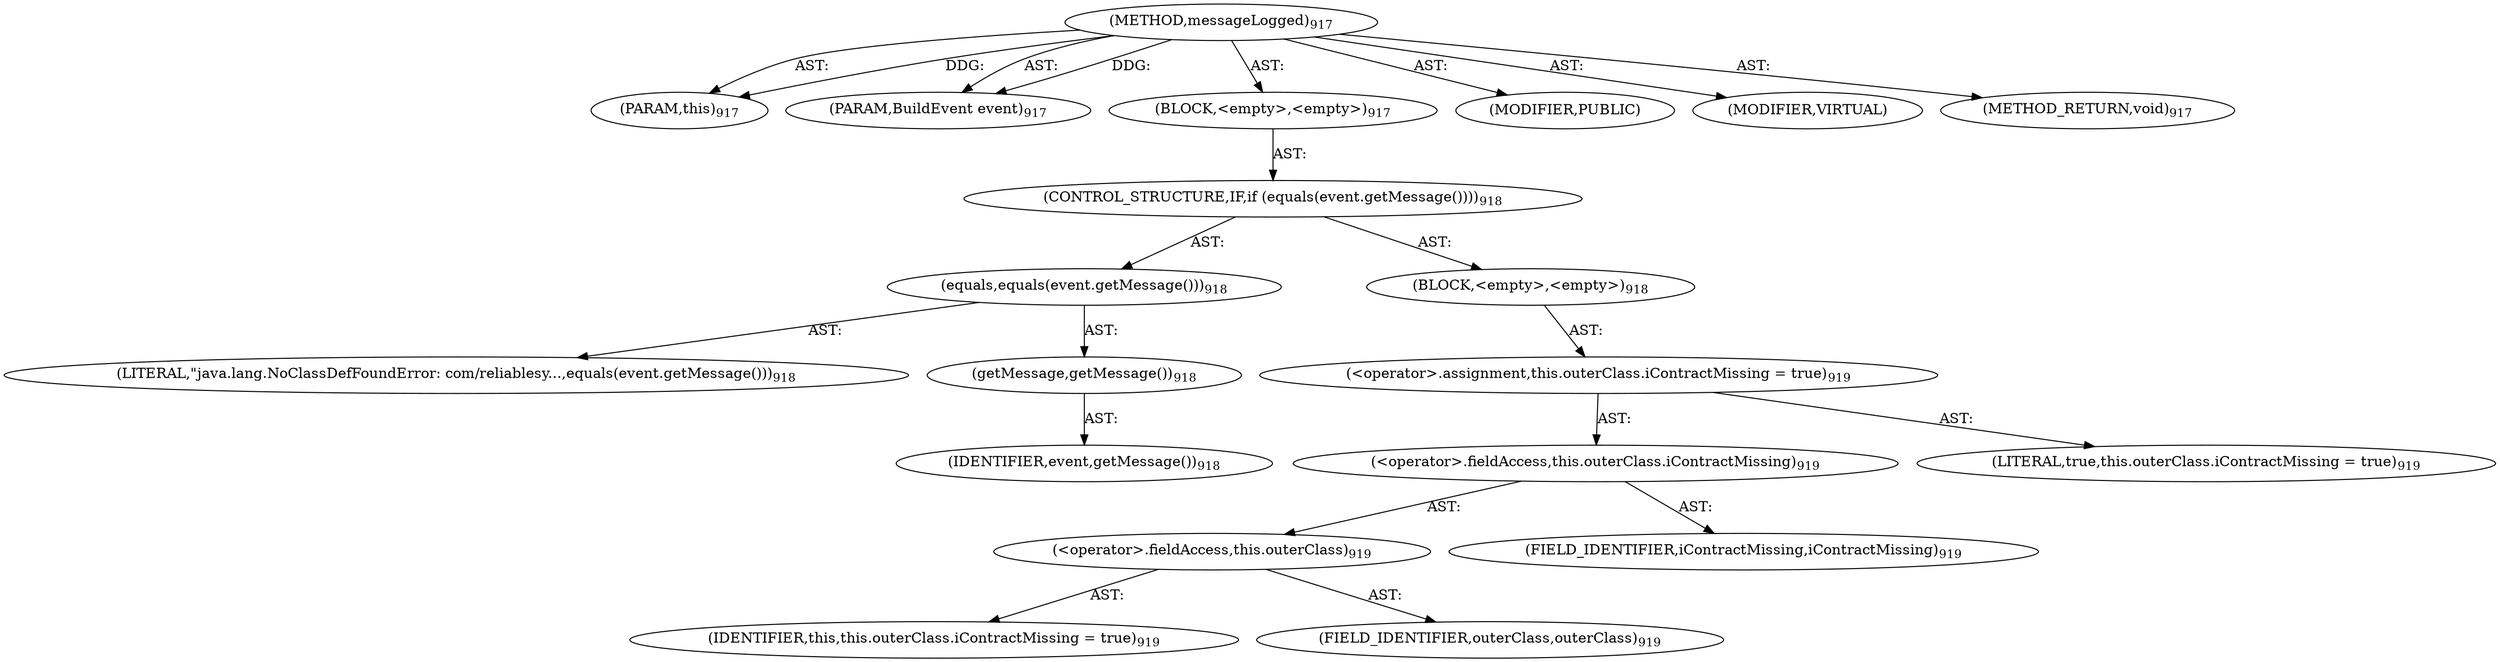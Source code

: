 digraph "messageLogged" {  
"111669149720" [label = <(METHOD,messageLogged)<SUB>917</SUB>> ]
"115964117040" [label = <(PARAM,this)<SUB>917</SUB>> ]
"115964117041" [label = <(PARAM,BuildEvent event)<SUB>917</SUB>> ]
"25769803878" [label = <(BLOCK,&lt;empty&gt;,&lt;empty&gt;)<SUB>917</SUB>> ]
"47244640307" [label = <(CONTROL_STRUCTURE,IF,if (equals(event.getMessage())))<SUB>918</SUB>> ]
"30064771659" [label = <(equals,equals(event.getMessage()))<SUB>918</SUB>> ]
"90194313345" [label = <(LITERAL,&quot;java.lang.NoClassDefFoundError: com/reliablesy...,equals(event.getMessage()))<SUB>918</SUB>> ]
"30064771660" [label = <(getMessage,getMessage())<SUB>918</SUB>> ]
"68719477184" [label = <(IDENTIFIER,event,getMessage())<SUB>918</SUB>> ]
"25769803879" [label = <(BLOCK,&lt;empty&gt;,&lt;empty&gt;)<SUB>918</SUB>> ]
"30064771661" [label = <(&lt;operator&gt;.assignment,this.outerClass.iContractMissing = true)<SUB>919</SUB>> ]
"30064771662" [label = <(&lt;operator&gt;.fieldAccess,this.outerClass.iContractMissing)<SUB>919</SUB>> ]
"30064771663" [label = <(&lt;operator&gt;.fieldAccess,this.outerClass)<SUB>919</SUB>> ]
"68719477185" [label = <(IDENTIFIER,this,this.outerClass.iContractMissing = true)<SUB>919</SUB>> ]
"55834574968" [label = <(FIELD_IDENTIFIER,outerClass,outerClass)<SUB>919</SUB>> ]
"55834574969" [label = <(FIELD_IDENTIFIER,iContractMissing,iContractMissing)<SUB>919</SUB>> ]
"90194313346" [label = <(LITERAL,true,this.outerClass.iContractMissing = true)<SUB>919</SUB>> ]
"133143986249" [label = <(MODIFIER,PUBLIC)> ]
"133143986250" [label = <(MODIFIER,VIRTUAL)> ]
"128849018904" [label = <(METHOD_RETURN,void)<SUB>917</SUB>> ]
  "111669149720" -> "115964117040"  [ label = "AST: "] 
  "111669149720" -> "115964117041"  [ label = "AST: "] 
  "111669149720" -> "25769803878"  [ label = "AST: "] 
  "111669149720" -> "133143986249"  [ label = "AST: "] 
  "111669149720" -> "133143986250"  [ label = "AST: "] 
  "111669149720" -> "128849018904"  [ label = "AST: "] 
  "25769803878" -> "47244640307"  [ label = "AST: "] 
  "47244640307" -> "30064771659"  [ label = "AST: "] 
  "47244640307" -> "25769803879"  [ label = "AST: "] 
  "30064771659" -> "90194313345"  [ label = "AST: "] 
  "30064771659" -> "30064771660"  [ label = "AST: "] 
  "30064771660" -> "68719477184"  [ label = "AST: "] 
  "25769803879" -> "30064771661"  [ label = "AST: "] 
  "30064771661" -> "30064771662"  [ label = "AST: "] 
  "30064771661" -> "90194313346"  [ label = "AST: "] 
  "30064771662" -> "30064771663"  [ label = "AST: "] 
  "30064771662" -> "55834574969"  [ label = "AST: "] 
  "30064771663" -> "68719477185"  [ label = "AST: "] 
  "30064771663" -> "55834574968"  [ label = "AST: "] 
  "111669149720" -> "115964117040"  [ label = "DDG: "] 
  "111669149720" -> "115964117041"  [ label = "DDG: "] 
}
